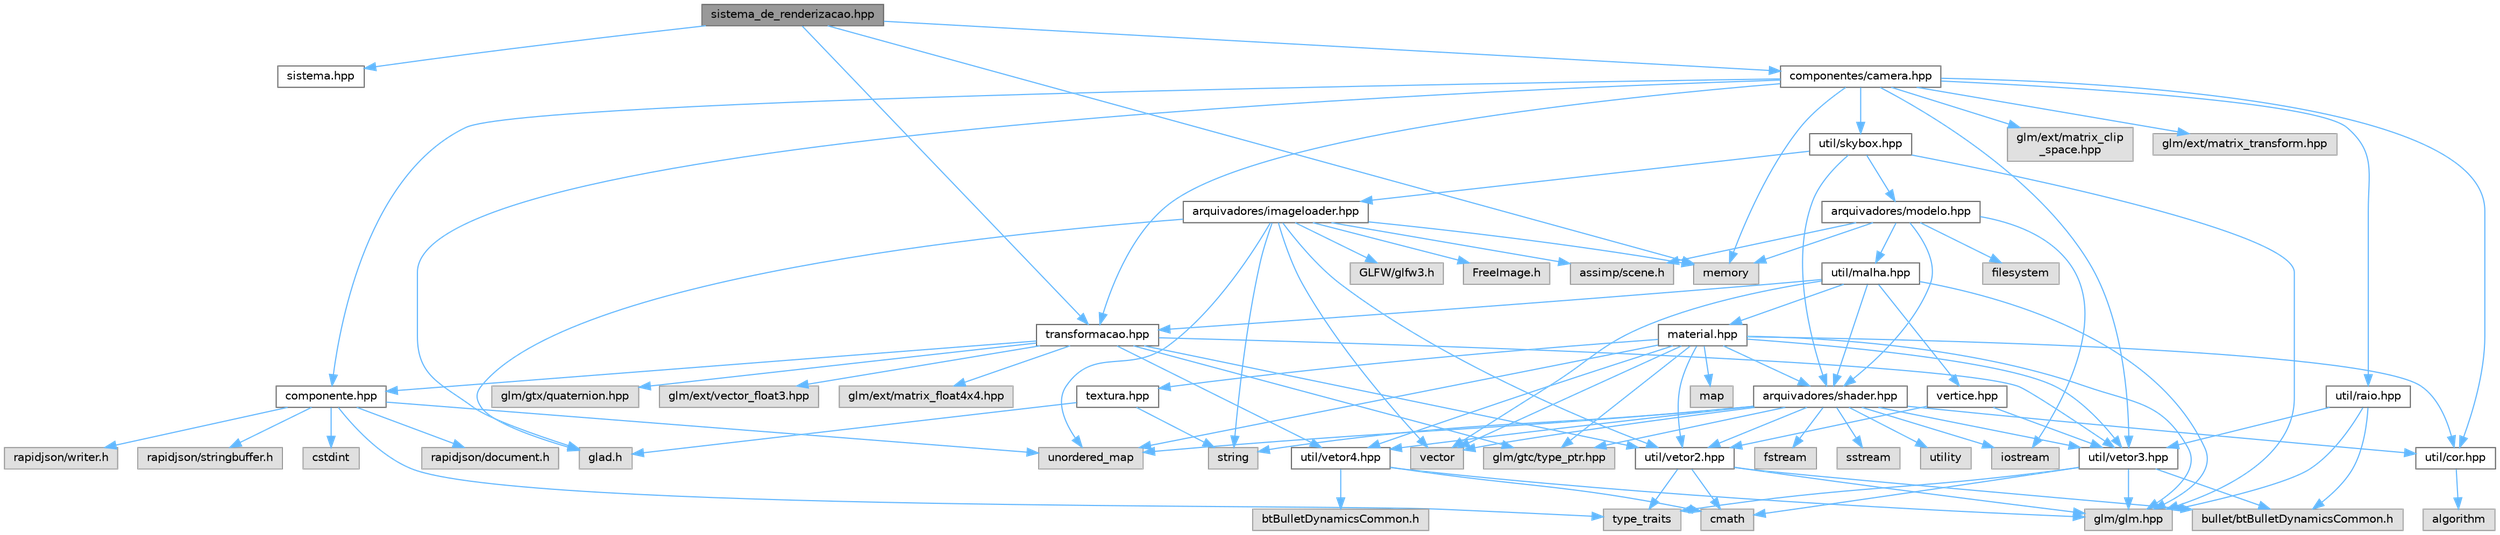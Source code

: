 digraph "sistema_de_renderizacao.hpp"
{
 // LATEX_PDF_SIZE
  bgcolor="transparent";
  edge [fontname=Helvetica,fontsize=10,labelfontname=Helvetica,labelfontsize=10];
  node [fontname=Helvetica,fontsize=10,shape=box,height=0.2,width=0.4];
  Node1 [id="Node000001",label="sistema_de_renderizacao.hpp",height=0.2,width=0.4,color="gray40", fillcolor="grey60", style="filled", fontcolor="black",tooltip=" "];
  Node1 -> Node2 [id="edge1_Node000001_Node000002",color="steelblue1",style="solid",tooltip=" "];
  Node2 [id="Node000002",label="sistema.hpp",height=0.2,width=0.4,color="grey40", fillcolor="white", style="filled",URL="$sistemas_2sistema_8hpp.html",tooltip=" "];
  Node1 -> Node3 [id="edge2_Node000001_Node000003",color="steelblue1",style="solid",tooltip=" "];
  Node3 [id="Node000003",label="componentes/camera.hpp",height=0.2,width=0.4,color="grey40", fillcolor="white", style="filled",URL="$camera_8hpp_source.html",tooltip=" "];
  Node3 -> Node4 [id="edge3_Node000003_Node000004",color="steelblue1",style="solid",tooltip=" "];
  Node4 [id="Node000004",label="glm/ext/matrix_clip\l_space.hpp",height=0.2,width=0.4,color="grey60", fillcolor="#E0E0E0", style="filled",tooltip=" "];
  Node3 -> Node5 [id="edge4_Node000003_Node000005",color="steelblue1",style="solid",tooltip=" "];
  Node5 [id="Node000005",label="glm/ext/matrix_transform.hpp",height=0.2,width=0.4,color="grey60", fillcolor="#E0E0E0", style="filled",tooltip=" "];
  Node3 -> Node6 [id="edge5_Node000003_Node000006",color="steelblue1",style="solid",tooltip=" "];
  Node6 [id="Node000006",label="memory",height=0.2,width=0.4,color="grey60", fillcolor="#E0E0E0", style="filled",tooltip=" "];
  Node3 -> Node7 [id="edge6_Node000003_Node000007",color="steelblue1",style="solid",tooltip=" "];
  Node7 [id="Node000007",label="glad.h",height=0.2,width=0.4,color="grey60", fillcolor="#E0E0E0", style="filled",tooltip=" "];
  Node3 -> Node8 [id="edge7_Node000003_Node000008",color="steelblue1",style="solid",tooltip=" "];
  Node8 [id="Node000008",label="componente.hpp",height=0.2,width=0.4,color="grey40", fillcolor="white", style="filled",URL="$componente_8hpp.html",tooltip="Estrutura base para componetes."];
  Node8 -> Node9 [id="edge8_Node000008_Node000009",color="steelblue1",style="solid",tooltip=" "];
  Node9 [id="Node000009",label="unordered_map",height=0.2,width=0.4,color="grey60", fillcolor="#E0E0E0", style="filled",tooltip=" "];
  Node8 -> Node10 [id="edge9_Node000008_Node000010",color="steelblue1",style="solid",tooltip=" "];
  Node10 [id="Node000010",label="cstdint",height=0.2,width=0.4,color="grey60", fillcolor="#E0E0E0", style="filled",tooltip=" "];
  Node8 -> Node11 [id="edge10_Node000008_Node000011",color="steelblue1",style="solid",tooltip=" "];
  Node11 [id="Node000011",label="type_traits",height=0.2,width=0.4,color="grey60", fillcolor="#E0E0E0", style="filled",tooltip=" "];
  Node8 -> Node12 [id="edge11_Node000008_Node000012",color="steelblue1",style="solid",tooltip=" "];
  Node12 [id="Node000012",label="rapidjson/document.h",height=0.2,width=0.4,color="grey60", fillcolor="#E0E0E0", style="filled",tooltip=" "];
  Node8 -> Node13 [id="edge12_Node000008_Node000013",color="steelblue1",style="solid",tooltip=" "];
  Node13 [id="Node000013",label="rapidjson/writer.h",height=0.2,width=0.4,color="grey60", fillcolor="#E0E0E0", style="filled",tooltip=" "];
  Node8 -> Node14 [id="edge13_Node000008_Node000014",color="steelblue1",style="solid",tooltip=" "];
  Node14 [id="Node000014",label="rapidjson/stringbuffer.h",height=0.2,width=0.4,color="grey60", fillcolor="#E0E0E0", style="filled",tooltip=" "];
  Node3 -> Node15 [id="edge14_Node000003_Node000015",color="steelblue1",style="solid",tooltip=" "];
  Node15 [id="Node000015",label="transformacao.hpp",height=0.2,width=0.4,color="grey40", fillcolor="white", style="filled",URL="$transformacao_8hpp.html",tooltip="Calcula a mtriz de modelo para um objeto 3d qualquer."];
  Node15 -> Node8 [id="edge15_Node000015_Node000008",color="steelblue1",style="solid",tooltip=" "];
  Node15 -> Node16 [id="edge16_Node000015_Node000016",color="steelblue1",style="solid",tooltip=" "];
  Node16 [id="Node000016",label="util/vetor2.hpp",height=0.2,width=0.4,color="grey40", fillcolor="white", style="filled",URL="$vetor2_8hpp.html",tooltip=" "];
  Node16 -> Node17 [id="edge17_Node000016_Node000017",color="steelblue1",style="solid",tooltip=" "];
  Node17 [id="Node000017",label="cmath",height=0.2,width=0.4,color="grey60", fillcolor="#E0E0E0", style="filled",tooltip=" "];
  Node16 -> Node11 [id="edge18_Node000016_Node000011",color="steelblue1",style="solid",tooltip=" "];
  Node16 -> Node18 [id="edge19_Node000016_Node000018",color="steelblue1",style="solid",tooltip=" "];
  Node18 [id="Node000018",label="bullet/btBulletDynamicsCommon.h",height=0.2,width=0.4,color="grey60", fillcolor="#E0E0E0", style="filled",tooltip=" "];
  Node16 -> Node19 [id="edge20_Node000016_Node000019",color="steelblue1",style="solid",tooltip=" "];
  Node19 [id="Node000019",label="glm/glm.hpp",height=0.2,width=0.4,color="grey60", fillcolor="#E0E0E0", style="filled",tooltip=" "];
  Node15 -> Node20 [id="edge21_Node000015_Node000020",color="steelblue1",style="solid",tooltip=" "];
  Node20 [id="Node000020",label="util/vetor3.hpp",height=0.2,width=0.4,color="grey40", fillcolor="white", style="filled",URL="$vetor3_8hpp.html",tooltip=" "];
  Node20 -> Node17 [id="edge22_Node000020_Node000017",color="steelblue1",style="solid",tooltip=" "];
  Node20 -> Node11 [id="edge23_Node000020_Node000011",color="steelblue1",style="solid",tooltip=" "];
  Node20 -> Node18 [id="edge24_Node000020_Node000018",color="steelblue1",style="solid",tooltip=" "];
  Node20 -> Node19 [id="edge25_Node000020_Node000019",color="steelblue1",style="solid",tooltip=" "];
  Node15 -> Node21 [id="edge26_Node000015_Node000021",color="steelblue1",style="solid",tooltip=" "];
  Node21 [id="Node000021",label="util/vetor4.hpp",height=0.2,width=0.4,color="grey40", fillcolor="white", style="filled",URL="$vetor4_8hpp.html",tooltip=" "];
  Node21 -> Node17 [id="edge27_Node000021_Node000017",color="steelblue1",style="solid",tooltip=" "];
  Node21 -> Node19 [id="edge28_Node000021_Node000019",color="steelblue1",style="solid",tooltip=" "];
  Node21 -> Node22 [id="edge29_Node000021_Node000022",color="steelblue1",style="solid",tooltip=" "];
  Node22 [id="Node000022",label="btBulletDynamicsCommon.h",height=0.2,width=0.4,color="grey60", fillcolor="#E0E0E0", style="filled",tooltip=" "];
  Node15 -> Node23 [id="edge30_Node000015_Node000023",color="steelblue1",style="solid",tooltip=" "];
  Node23 [id="Node000023",label="glm/ext/vector_float3.hpp",height=0.2,width=0.4,color="grey60", fillcolor="#E0E0E0", style="filled",tooltip=" "];
  Node15 -> Node24 [id="edge31_Node000015_Node000024",color="steelblue1",style="solid",tooltip=" "];
  Node24 [id="Node000024",label="glm/ext/matrix_float4x4.hpp",height=0.2,width=0.4,color="grey60", fillcolor="#E0E0E0", style="filled",tooltip=" "];
  Node15 -> Node25 [id="edge32_Node000015_Node000025",color="steelblue1",style="solid",tooltip=" "];
  Node25 [id="Node000025",label="glm/gtc/type_ptr.hpp",height=0.2,width=0.4,color="grey60", fillcolor="#E0E0E0", style="filled",tooltip=" "];
  Node15 -> Node26 [id="edge33_Node000015_Node000026",color="steelblue1",style="solid",tooltip=" "];
  Node26 [id="Node000026",label="glm/gtx/quaternion.hpp",height=0.2,width=0.4,color="grey60", fillcolor="#E0E0E0", style="filled",tooltip=" "];
  Node3 -> Node27 [id="edge34_Node000003_Node000027",color="steelblue1",style="solid",tooltip=" "];
  Node27 [id="Node000027",label="util/skybox.hpp",height=0.2,width=0.4,color="grey40", fillcolor="white", style="filled",URL="$skybox_8hpp.html",tooltip=" "];
  Node27 -> Node28 [id="edge35_Node000027_Node000028",color="steelblue1",style="solid",tooltip=" "];
  Node28 [id="Node000028",label="arquivadores/shader.hpp",height=0.2,width=0.4,color="grey40", fillcolor="white", style="filled",URL="$shader_8hpp.html",tooltip="Gerencia os shaders GLSL."];
  Node28 -> Node29 [id="edge36_Node000028_Node000029",color="steelblue1",style="solid",tooltip=" "];
  Node29 [id="Node000029",label="string",height=0.2,width=0.4,color="grey60", fillcolor="#E0E0E0", style="filled",tooltip=" "];
  Node28 -> Node30 [id="edge37_Node000028_Node000030",color="steelblue1",style="solid",tooltip=" "];
  Node30 [id="Node000030",label="fstream",height=0.2,width=0.4,color="grey60", fillcolor="#E0E0E0", style="filled",tooltip=" "];
  Node28 -> Node31 [id="edge38_Node000028_Node000031",color="steelblue1",style="solid",tooltip=" "];
  Node31 [id="Node000031",label="sstream",height=0.2,width=0.4,color="grey60", fillcolor="#E0E0E0", style="filled",tooltip=" "];
  Node28 -> Node32 [id="edge39_Node000028_Node000032",color="steelblue1",style="solid",tooltip=" "];
  Node32 [id="Node000032",label="iostream",height=0.2,width=0.4,color="grey60", fillcolor="#E0E0E0", style="filled",tooltip=" "];
  Node28 -> Node33 [id="edge40_Node000028_Node000033",color="steelblue1",style="solid",tooltip=" "];
  Node33 [id="Node000033",label="vector",height=0.2,width=0.4,color="grey60", fillcolor="#E0E0E0", style="filled",tooltip=" "];
  Node28 -> Node34 [id="edge41_Node000028_Node000034",color="steelblue1",style="solid",tooltip=" "];
  Node34 [id="Node000034",label="utility",height=0.2,width=0.4,color="grey60", fillcolor="#E0E0E0", style="filled",tooltip=" "];
  Node28 -> Node9 [id="edge42_Node000028_Node000009",color="steelblue1",style="solid",tooltip=" "];
  Node28 -> Node25 [id="edge43_Node000028_Node000025",color="steelblue1",style="solid",tooltip=" "];
  Node28 -> Node21 [id="edge44_Node000028_Node000021",color="steelblue1",style="solid",tooltip=" "];
  Node28 -> Node16 [id="edge45_Node000028_Node000016",color="steelblue1",style="solid",tooltip=" "];
  Node28 -> Node20 [id="edge46_Node000028_Node000020",color="steelblue1",style="solid",tooltip=" "];
  Node28 -> Node35 [id="edge47_Node000028_Node000035",color="steelblue1",style="solid",tooltip=" "];
  Node35 [id="Node000035",label="util/cor.hpp",height=0.2,width=0.4,color="grey40", fillcolor="white", style="filled",URL="$cor_8hpp.html",tooltip=" "];
  Node35 -> Node36 [id="edge48_Node000035_Node000036",color="steelblue1",style="solid",tooltip=" "];
  Node36 [id="Node000036",label="algorithm",height=0.2,width=0.4,color="grey60", fillcolor="#E0E0E0", style="filled",tooltip=" "];
  Node27 -> Node37 [id="edge49_Node000027_Node000037",color="steelblue1",style="solid",tooltip=" "];
  Node37 [id="Node000037",label="arquivadores/imageloader.hpp",height=0.2,width=0.4,color="grey40", fillcolor="white", style="filled",URL="$imageloader_8hpp.html",tooltip=" "];
  Node37 -> Node7 [id="edge50_Node000037_Node000007",color="steelblue1",style="solid",tooltip=" "];
  Node37 -> Node38 [id="edge51_Node000037_Node000038",color="steelblue1",style="solid",tooltip=" "];
  Node38 [id="Node000038",label="GLFW/glfw3.h",height=0.2,width=0.4,color="grey60", fillcolor="#E0E0E0", style="filled",tooltip=" "];
  Node37 -> Node29 [id="edge52_Node000037_Node000029",color="steelblue1",style="solid",tooltip=" "];
  Node37 -> Node9 [id="edge53_Node000037_Node000009",color="steelblue1",style="solid",tooltip=" "];
  Node37 -> Node39 [id="edge54_Node000037_Node000039",color="steelblue1",style="solid",tooltip=" "];
  Node39 [id="Node000039",label="FreeImage.h",height=0.2,width=0.4,color="grey60", fillcolor="#E0E0E0", style="filled",tooltip=" "];
  Node37 -> Node40 [id="edge55_Node000037_Node000040",color="steelblue1",style="solid",tooltip=" "];
  Node40 [id="Node000040",label="assimp/scene.h",height=0.2,width=0.4,color="grey60", fillcolor="#E0E0E0", style="filled",tooltip=" "];
  Node37 -> Node33 [id="edge56_Node000037_Node000033",color="steelblue1",style="solid",tooltip=" "];
  Node37 -> Node6 [id="edge57_Node000037_Node000006",color="steelblue1",style="solid",tooltip=" "];
  Node37 -> Node16 [id="edge58_Node000037_Node000016",color="steelblue1",style="solid",tooltip=" "];
  Node27 -> Node41 [id="edge59_Node000027_Node000041",color="steelblue1",style="solid",tooltip=" "];
  Node41 [id="Node000041",label="arquivadores/modelo.hpp",height=0.2,width=0.4,color="grey40", fillcolor="white", style="filled",URL="$modelo_8hpp_source.html",tooltip=" "];
  Node41 -> Node6 [id="edge60_Node000041_Node000006",color="steelblue1",style="solid",tooltip=" "];
  Node41 -> Node40 [id="edge61_Node000041_Node000040",color="steelblue1",style="solid",tooltip=" "];
  Node41 -> Node42 [id="edge62_Node000041_Node000042",color="steelblue1",style="solid",tooltip=" "];
  Node42 [id="Node000042",label="filesystem",height=0.2,width=0.4,color="grey60", fillcolor="#E0E0E0", style="filled",tooltip=" "];
  Node41 -> Node43 [id="edge63_Node000041_Node000043",color="steelblue1",style="solid",tooltip=" "];
  Node43 [id="Node000043",label="util/malha.hpp",height=0.2,width=0.4,color="grey40", fillcolor="white", style="filled",URL="$malha_8hpp.html",tooltip=" "];
  Node43 -> Node33 [id="edge64_Node000043_Node000033",color="steelblue1",style="solid",tooltip=" "];
  Node43 -> Node19 [id="edge65_Node000043_Node000019",color="steelblue1",style="solid",tooltip=" "];
  Node43 -> Node44 [id="edge66_Node000043_Node000044",color="steelblue1",style="solid",tooltip=" "];
  Node44 [id="Node000044",label="material.hpp",height=0.2,width=0.4,color="grey40", fillcolor="white", style="filled",URL="$material_8hpp.html",tooltip=" "];
  Node44 -> Node9 [id="edge67_Node000044_Node000009",color="steelblue1",style="solid",tooltip=" "];
  Node44 -> Node33 [id="edge68_Node000044_Node000033",color="steelblue1",style="solid",tooltip=" "];
  Node44 -> Node45 [id="edge69_Node000044_Node000045",color="steelblue1",style="solid",tooltip=" "];
  Node45 [id="Node000045",label="map",height=0.2,width=0.4,color="grey60", fillcolor="#E0E0E0", style="filled",tooltip=" "];
  Node44 -> Node28 [id="edge70_Node000044_Node000028",color="steelblue1",style="solid",tooltip=" "];
  Node44 -> Node46 [id="edge71_Node000044_Node000046",color="steelblue1",style="solid",tooltip=" "];
  Node46 [id="Node000046",label="textura.hpp",height=0.2,width=0.4,color="grey40", fillcolor="white", style="filled",URL="$textura_8hpp.html",tooltip=" "];
  Node46 -> Node29 [id="edge72_Node000046_Node000029",color="steelblue1",style="solid",tooltip=" "];
  Node46 -> Node7 [id="edge73_Node000046_Node000007",color="steelblue1",style="solid",tooltip=" "];
  Node44 -> Node16 [id="edge74_Node000044_Node000016",color="steelblue1",style="solid",tooltip=" "];
  Node44 -> Node20 [id="edge75_Node000044_Node000020",color="steelblue1",style="solid",tooltip=" "];
  Node44 -> Node21 [id="edge76_Node000044_Node000021",color="steelblue1",style="solid",tooltip=" "];
  Node44 -> Node19 [id="edge77_Node000044_Node000019",color="steelblue1",style="solid",tooltip=" "];
  Node44 -> Node25 [id="edge78_Node000044_Node000025",color="steelblue1",style="solid",tooltip=" "];
  Node44 -> Node35 [id="edge79_Node000044_Node000035",color="steelblue1",style="solid",tooltip=" "];
  Node43 -> Node47 [id="edge80_Node000043_Node000047",color="steelblue1",style="solid",tooltip=" "];
  Node47 [id="Node000047",label="vertice.hpp",height=0.2,width=0.4,color="grey40", fillcolor="white", style="filled",URL="$vertice_8hpp.html",tooltip=" "];
  Node47 -> Node16 [id="edge81_Node000047_Node000016",color="steelblue1",style="solid",tooltip=" "];
  Node47 -> Node20 [id="edge82_Node000047_Node000020",color="steelblue1",style="solid",tooltip=" "];
  Node43 -> Node15 [id="edge83_Node000043_Node000015",color="steelblue1",style="solid",tooltip=" "];
  Node43 -> Node28 [id="edge84_Node000043_Node000028",color="steelblue1",style="solid",tooltip=" "];
  Node41 -> Node32 [id="edge85_Node000041_Node000032",color="steelblue1",style="solid",tooltip=" "];
  Node41 -> Node28 [id="edge86_Node000041_Node000028",color="steelblue1",style="solid",tooltip=" "];
  Node27 -> Node19 [id="edge87_Node000027_Node000019",color="steelblue1",style="solid",tooltip=" "];
  Node3 -> Node20 [id="edge88_Node000003_Node000020",color="steelblue1",style="solid",tooltip=" "];
  Node3 -> Node35 [id="edge89_Node000003_Node000035",color="steelblue1",style="solid",tooltip=" "];
  Node3 -> Node48 [id="edge90_Node000003_Node000048",color="steelblue1",style="solid",tooltip=" "];
  Node48 [id="Node000048",label="util/raio.hpp",height=0.2,width=0.4,color="grey40", fillcolor="white", style="filled",URL="$raio_8hpp.html",tooltip=" "];
  Node48 -> Node19 [id="edge91_Node000048_Node000019",color="steelblue1",style="solid",tooltip=" "];
  Node48 -> Node20 [id="edge92_Node000048_Node000020",color="steelblue1",style="solid",tooltip=" "];
  Node48 -> Node18 [id="edge93_Node000048_Node000018",color="steelblue1",style="solid",tooltip=" "];
  Node1 -> Node15 [id="edge94_Node000001_Node000015",color="steelblue1",style="solid",tooltip=" "];
  Node1 -> Node6 [id="edge95_Node000001_Node000006",color="steelblue1",style="solid",tooltip=" "];
}
